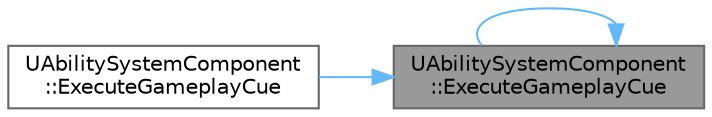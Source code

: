 digraph "UAbilitySystemComponent::ExecuteGameplayCue"
{
 // INTERACTIVE_SVG=YES
 // LATEX_PDF_SIZE
  bgcolor="transparent";
  edge [fontname=Helvetica,fontsize=10,labelfontname=Helvetica,labelfontsize=10];
  node [fontname=Helvetica,fontsize=10,shape=box,height=0.2,width=0.4];
  rankdir="RL";
  Node1 [id="Node000001",label="UAbilitySystemComponent\l::ExecuteGameplayCue",height=0.2,width=0.4,color="gray40", fillcolor="grey60", style="filled", fontcolor="black",tooltip="GameplayCues can also come on their own."];
  Node1 -> Node2 [id="edge1_Node000001_Node000002",dir="back",color="steelblue1",style="solid",tooltip=" "];
  Node2 [id="Node000002",label="UAbilitySystemComponent\l::ExecuteGameplayCue",height=0.2,width=0.4,color="grey40", fillcolor="white", style="filled",URL="$d4/d2d/classUAbilitySystemComponent.html#a782d691c80f92c095dbcd1b049cc6463",tooltip=" "];
  Node1 -> Node1 [id="edge2_Node000001_Node000001",dir="back",color="steelblue1",style="solid",tooltip=" "];
}
